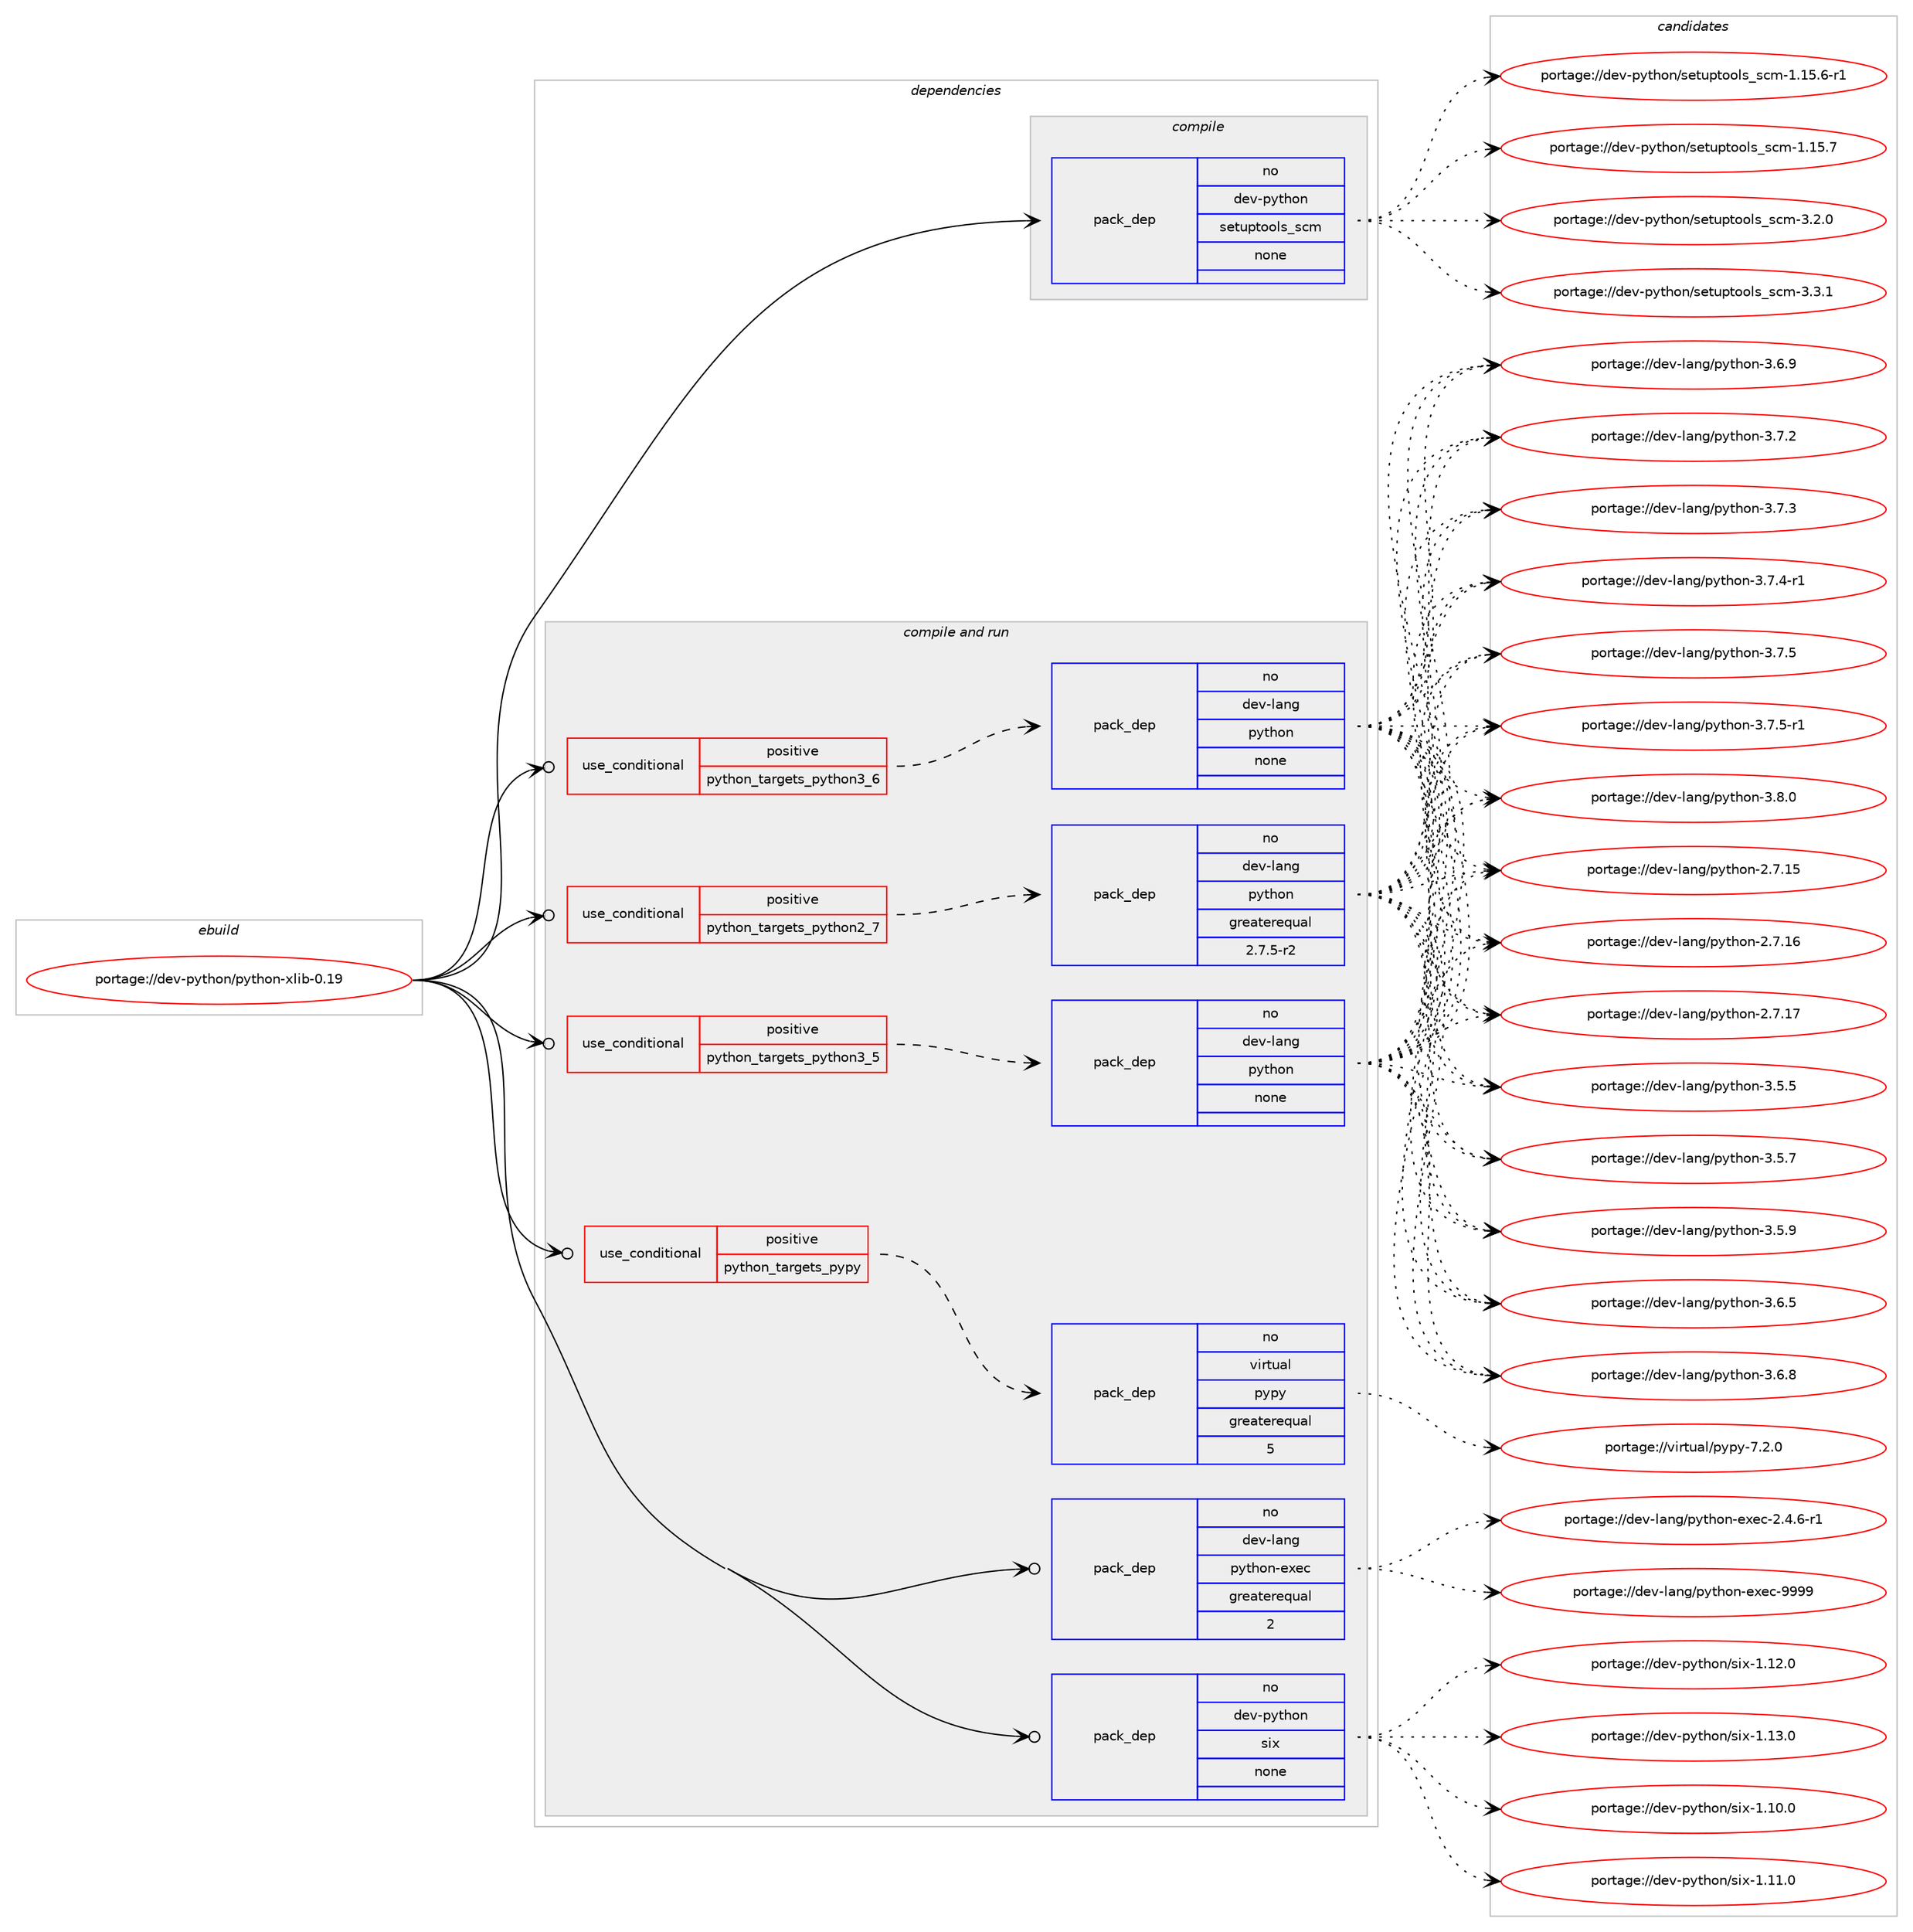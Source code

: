 digraph prolog {

# *************
# Graph options
# *************

newrank=true;
concentrate=true;
compound=true;
graph [rankdir=LR,fontname=Helvetica,fontsize=10,ranksep=1.5];#, ranksep=2.5, nodesep=0.2];
edge  [arrowhead=vee];
node  [fontname=Helvetica,fontsize=10];

# **********
# The ebuild
# **********

subgraph cluster_leftcol {
color=gray;
rank=same;
label=<<i>ebuild</i>>;
id [label="portage://dev-python/python-xlib-0.19", color=red, width=4, href="../dev-python/python-xlib-0.19.svg"];
}

# ****************
# The dependencies
# ****************

subgraph cluster_midcol {
color=gray;
label=<<i>dependencies</i>>;
subgraph cluster_compile {
fillcolor="#eeeeee";
style=filled;
label=<<i>compile</i>>;
subgraph pack127584 {
dependency168281 [label=<<TABLE BORDER="0" CELLBORDER="1" CELLSPACING="0" CELLPADDING="4" WIDTH="220"><TR><TD ROWSPAN="6" CELLPADDING="30">pack_dep</TD></TR><TR><TD WIDTH="110">no</TD></TR><TR><TD>dev-python</TD></TR><TR><TD>setuptools_scm</TD></TR><TR><TD>none</TD></TR><TR><TD></TD></TR></TABLE>>, shape=none, color=blue];
}
id:e -> dependency168281:w [weight=20,style="solid",arrowhead="vee"];
}
subgraph cluster_compileandrun {
fillcolor="#eeeeee";
style=filled;
label=<<i>compile and run</i>>;
subgraph cond37303 {
dependency168282 [label=<<TABLE BORDER="0" CELLBORDER="1" CELLSPACING="0" CELLPADDING="4"><TR><TD ROWSPAN="3" CELLPADDING="10">use_conditional</TD></TR><TR><TD>positive</TD></TR><TR><TD>python_targets_pypy</TD></TR></TABLE>>, shape=none, color=red];
subgraph pack127585 {
dependency168283 [label=<<TABLE BORDER="0" CELLBORDER="1" CELLSPACING="0" CELLPADDING="4" WIDTH="220"><TR><TD ROWSPAN="6" CELLPADDING="30">pack_dep</TD></TR><TR><TD WIDTH="110">no</TD></TR><TR><TD>virtual</TD></TR><TR><TD>pypy</TD></TR><TR><TD>greaterequal</TD></TR><TR><TD>5</TD></TR></TABLE>>, shape=none, color=blue];
}
dependency168282:e -> dependency168283:w [weight=20,style="dashed",arrowhead="vee"];
}
id:e -> dependency168282:w [weight=20,style="solid",arrowhead="odotvee"];
subgraph cond37304 {
dependency168284 [label=<<TABLE BORDER="0" CELLBORDER="1" CELLSPACING="0" CELLPADDING="4"><TR><TD ROWSPAN="3" CELLPADDING="10">use_conditional</TD></TR><TR><TD>positive</TD></TR><TR><TD>python_targets_python2_7</TD></TR></TABLE>>, shape=none, color=red];
subgraph pack127586 {
dependency168285 [label=<<TABLE BORDER="0" CELLBORDER="1" CELLSPACING="0" CELLPADDING="4" WIDTH="220"><TR><TD ROWSPAN="6" CELLPADDING="30">pack_dep</TD></TR><TR><TD WIDTH="110">no</TD></TR><TR><TD>dev-lang</TD></TR><TR><TD>python</TD></TR><TR><TD>greaterequal</TD></TR><TR><TD>2.7.5-r2</TD></TR></TABLE>>, shape=none, color=blue];
}
dependency168284:e -> dependency168285:w [weight=20,style="dashed",arrowhead="vee"];
}
id:e -> dependency168284:w [weight=20,style="solid",arrowhead="odotvee"];
subgraph cond37305 {
dependency168286 [label=<<TABLE BORDER="0" CELLBORDER="1" CELLSPACING="0" CELLPADDING="4"><TR><TD ROWSPAN="3" CELLPADDING="10">use_conditional</TD></TR><TR><TD>positive</TD></TR><TR><TD>python_targets_python3_5</TD></TR></TABLE>>, shape=none, color=red];
subgraph pack127587 {
dependency168287 [label=<<TABLE BORDER="0" CELLBORDER="1" CELLSPACING="0" CELLPADDING="4" WIDTH="220"><TR><TD ROWSPAN="6" CELLPADDING="30">pack_dep</TD></TR><TR><TD WIDTH="110">no</TD></TR><TR><TD>dev-lang</TD></TR><TR><TD>python</TD></TR><TR><TD>none</TD></TR><TR><TD></TD></TR></TABLE>>, shape=none, color=blue];
}
dependency168286:e -> dependency168287:w [weight=20,style="dashed",arrowhead="vee"];
}
id:e -> dependency168286:w [weight=20,style="solid",arrowhead="odotvee"];
subgraph cond37306 {
dependency168288 [label=<<TABLE BORDER="0" CELLBORDER="1" CELLSPACING="0" CELLPADDING="4"><TR><TD ROWSPAN="3" CELLPADDING="10">use_conditional</TD></TR><TR><TD>positive</TD></TR><TR><TD>python_targets_python3_6</TD></TR></TABLE>>, shape=none, color=red];
subgraph pack127588 {
dependency168289 [label=<<TABLE BORDER="0" CELLBORDER="1" CELLSPACING="0" CELLPADDING="4" WIDTH="220"><TR><TD ROWSPAN="6" CELLPADDING="30">pack_dep</TD></TR><TR><TD WIDTH="110">no</TD></TR><TR><TD>dev-lang</TD></TR><TR><TD>python</TD></TR><TR><TD>none</TD></TR><TR><TD></TD></TR></TABLE>>, shape=none, color=blue];
}
dependency168288:e -> dependency168289:w [weight=20,style="dashed",arrowhead="vee"];
}
id:e -> dependency168288:w [weight=20,style="solid",arrowhead="odotvee"];
subgraph pack127589 {
dependency168290 [label=<<TABLE BORDER="0" CELLBORDER="1" CELLSPACING="0" CELLPADDING="4" WIDTH="220"><TR><TD ROWSPAN="6" CELLPADDING="30">pack_dep</TD></TR><TR><TD WIDTH="110">no</TD></TR><TR><TD>dev-lang</TD></TR><TR><TD>python-exec</TD></TR><TR><TD>greaterequal</TD></TR><TR><TD>2</TD></TR></TABLE>>, shape=none, color=blue];
}
id:e -> dependency168290:w [weight=20,style="solid",arrowhead="odotvee"];
subgraph pack127590 {
dependency168291 [label=<<TABLE BORDER="0" CELLBORDER="1" CELLSPACING="0" CELLPADDING="4" WIDTH="220"><TR><TD ROWSPAN="6" CELLPADDING="30">pack_dep</TD></TR><TR><TD WIDTH="110">no</TD></TR><TR><TD>dev-python</TD></TR><TR><TD>six</TD></TR><TR><TD>none</TD></TR><TR><TD></TD></TR></TABLE>>, shape=none, color=blue];
}
id:e -> dependency168291:w [weight=20,style="solid",arrowhead="odotvee"];
}
subgraph cluster_run {
fillcolor="#eeeeee";
style=filled;
label=<<i>run</i>>;
}
}

# **************
# The candidates
# **************

subgraph cluster_choices {
rank=same;
color=gray;
label=<<i>candidates</i>>;

subgraph choice127584 {
color=black;
nodesep=1;
choiceportage10010111845112121116104111110471151011161171121161111111081159511599109454946495346544511449 [label="portage://dev-python/setuptools_scm-1.15.6-r1", color=red, width=4,href="../dev-python/setuptools_scm-1.15.6-r1.svg"];
choiceportage1001011184511212111610411111047115101116117112116111111108115951159910945494649534655 [label="portage://dev-python/setuptools_scm-1.15.7", color=red, width=4,href="../dev-python/setuptools_scm-1.15.7.svg"];
choiceportage10010111845112121116104111110471151011161171121161111111081159511599109455146504648 [label="portage://dev-python/setuptools_scm-3.2.0", color=red, width=4,href="../dev-python/setuptools_scm-3.2.0.svg"];
choiceportage10010111845112121116104111110471151011161171121161111111081159511599109455146514649 [label="portage://dev-python/setuptools_scm-3.3.1", color=red, width=4,href="../dev-python/setuptools_scm-3.3.1.svg"];
dependency168281:e -> choiceportage10010111845112121116104111110471151011161171121161111111081159511599109454946495346544511449:w [style=dotted,weight="100"];
dependency168281:e -> choiceportage1001011184511212111610411111047115101116117112116111111108115951159910945494649534655:w [style=dotted,weight="100"];
dependency168281:e -> choiceportage10010111845112121116104111110471151011161171121161111111081159511599109455146504648:w [style=dotted,weight="100"];
dependency168281:e -> choiceportage10010111845112121116104111110471151011161171121161111111081159511599109455146514649:w [style=dotted,weight="100"];
}
subgraph choice127585 {
color=black;
nodesep=1;
choiceportage1181051141161179710847112121112121455546504648 [label="portage://virtual/pypy-7.2.0", color=red, width=4,href="../virtual/pypy-7.2.0.svg"];
dependency168283:e -> choiceportage1181051141161179710847112121112121455546504648:w [style=dotted,weight="100"];
}
subgraph choice127586 {
color=black;
nodesep=1;
choiceportage10010111845108971101034711212111610411111045504655464953 [label="portage://dev-lang/python-2.7.15", color=red, width=4,href="../dev-lang/python-2.7.15.svg"];
choiceportage10010111845108971101034711212111610411111045504655464954 [label="portage://dev-lang/python-2.7.16", color=red, width=4,href="../dev-lang/python-2.7.16.svg"];
choiceportage10010111845108971101034711212111610411111045504655464955 [label="portage://dev-lang/python-2.7.17", color=red, width=4,href="../dev-lang/python-2.7.17.svg"];
choiceportage100101118451089711010347112121116104111110455146534653 [label="portage://dev-lang/python-3.5.5", color=red, width=4,href="../dev-lang/python-3.5.5.svg"];
choiceportage100101118451089711010347112121116104111110455146534655 [label="portage://dev-lang/python-3.5.7", color=red, width=4,href="../dev-lang/python-3.5.7.svg"];
choiceportage100101118451089711010347112121116104111110455146534657 [label="portage://dev-lang/python-3.5.9", color=red, width=4,href="../dev-lang/python-3.5.9.svg"];
choiceportage100101118451089711010347112121116104111110455146544653 [label="portage://dev-lang/python-3.6.5", color=red, width=4,href="../dev-lang/python-3.6.5.svg"];
choiceportage100101118451089711010347112121116104111110455146544656 [label="portage://dev-lang/python-3.6.8", color=red, width=4,href="../dev-lang/python-3.6.8.svg"];
choiceportage100101118451089711010347112121116104111110455146544657 [label="portage://dev-lang/python-3.6.9", color=red, width=4,href="../dev-lang/python-3.6.9.svg"];
choiceportage100101118451089711010347112121116104111110455146554650 [label="portage://dev-lang/python-3.7.2", color=red, width=4,href="../dev-lang/python-3.7.2.svg"];
choiceportage100101118451089711010347112121116104111110455146554651 [label="portage://dev-lang/python-3.7.3", color=red, width=4,href="../dev-lang/python-3.7.3.svg"];
choiceportage1001011184510897110103471121211161041111104551465546524511449 [label="portage://dev-lang/python-3.7.4-r1", color=red, width=4,href="../dev-lang/python-3.7.4-r1.svg"];
choiceportage100101118451089711010347112121116104111110455146554653 [label="portage://dev-lang/python-3.7.5", color=red, width=4,href="../dev-lang/python-3.7.5.svg"];
choiceportage1001011184510897110103471121211161041111104551465546534511449 [label="portage://dev-lang/python-3.7.5-r1", color=red, width=4,href="../dev-lang/python-3.7.5-r1.svg"];
choiceportage100101118451089711010347112121116104111110455146564648 [label="portage://dev-lang/python-3.8.0", color=red, width=4,href="../dev-lang/python-3.8.0.svg"];
dependency168285:e -> choiceportage10010111845108971101034711212111610411111045504655464953:w [style=dotted,weight="100"];
dependency168285:e -> choiceportage10010111845108971101034711212111610411111045504655464954:w [style=dotted,weight="100"];
dependency168285:e -> choiceportage10010111845108971101034711212111610411111045504655464955:w [style=dotted,weight="100"];
dependency168285:e -> choiceportage100101118451089711010347112121116104111110455146534653:w [style=dotted,weight="100"];
dependency168285:e -> choiceportage100101118451089711010347112121116104111110455146534655:w [style=dotted,weight="100"];
dependency168285:e -> choiceportage100101118451089711010347112121116104111110455146534657:w [style=dotted,weight="100"];
dependency168285:e -> choiceportage100101118451089711010347112121116104111110455146544653:w [style=dotted,weight="100"];
dependency168285:e -> choiceportage100101118451089711010347112121116104111110455146544656:w [style=dotted,weight="100"];
dependency168285:e -> choiceportage100101118451089711010347112121116104111110455146544657:w [style=dotted,weight="100"];
dependency168285:e -> choiceportage100101118451089711010347112121116104111110455146554650:w [style=dotted,weight="100"];
dependency168285:e -> choiceportage100101118451089711010347112121116104111110455146554651:w [style=dotted,weight="100"];
dependency168285:e -> choiceportage1001011184510897110103471121211161041111104551465546524511449:w [style=dotted,weight="100"];
dependency168285:e -> choiceportage100101118451089711010347112121116104111110455146554653:w [style=dotted,weight="100"];
dependency168285:e -> choiceportage1001011184510897110103471121211161041111104551465546534511449:w [style=dotted,weight="100"];
dependency168285:e -> choiceportage100101118451089711010347112121116104111110455146564648:w [style=dotted,weight="100"];
}
subgraph choice127587 {
color=black;
nodesep=1;
choiceportage10010111845108971101034711212111610411111045504655464953 [label="portage://dev-lang/python-2.7.15", color=red, width=4,href="../dev-lang/python-2.7.15.svg"];
choiceportage10010111845108971101034711212111610411111045504655464954 [label="portage://dev-lang/python-2.7.16", color=red, width=4,href="../dev-lang/python-2.7.16.svg"];
choiceportage10010111845108971101034711212111610411111045504655464955 [label="portage://dev-lang/python-2.7.17", color=red, width=4,href="../dev-lang/python-2.7.17.svg"];
choiceportage100101118451089711010347112121116104111110455146534653 [label="portage://dev-lang/python-3.5.5", color=red, width=4,href="../dev-lang/python-3.5.5.svg"];
choiceportage100101118451089711010347112121116104111110455146534655 [label="portage://dev-lang/python-3.5.7", color=red, width=4,href="../dev-lang/python-3.5.7.svg"];
choiceportage100101118451089711010347112121116104111110455146534657 [label="portage://dev-lang/python-3.5.9", color=red, width=4,href="../dev-lang/python-3.5.9.svg"];
choiceportage100101118451089711010347112121116104111110455146544653 [label="portage://dev-lang/python-3.6.5", color=red, width=4,href="../dev-lang/python-3.6.5.svg"];
choiceportage100101118451089711010347112121116104111110455146544656 [label="portage://dev-lang/python-3.6.8", color=red, width=4,href="../dev-lang/python-3.6.8.svg"];
choiceportage100101118451089711010347112121116104111110455146544657 [label="portage://dev-lang/python-3.6.9", color=red, width=4,href="../dev-lang/python-3.6.9.svg"];
choiceportage100101118451089711010347112121116104111110455146554650 [label="portage://dev-lang/python-3.7.2", color=red, width=4,href="../dev-lang/python-3.7.2.svg"];
choiceportage100101118451089711010347112121116104111110455146554651 [label="portage://dev-lang/python-3.7.3", color=red, width=4,href="../dev-lang/python-3.7.3.svg"];
choiceportage1001011184510897110103471121211161041111104551465546524511449 [label="portage://dev-lang/python-3.7.4-r1", color=red, width=4,href="../dev-lang/python-3.7.4-r1.svg"];
choiceportage100101118451089711010347112121116104111110455146554653 [label="portage://dev-lang/python-3.7.5", color=red, width=4,href="../dev-lang/python-3.7.5.svg"];
choiceportage1001011184510897110103471121211161041111104551465546534511449 [label="portage://dev-lang/python-3.7.5-r1", color=red, width=4,href="../dev-lang/python-3.7.5-r1.svg"];
choiceportage100101118451089711010347112121116104111110455146564648 [label="portage://dev-lang/python-3.8.0", color=red, width=4,href="../dev-lang/python-3.8.0.svg"];
dependency168287:e -> choiceportage10010111845108971101034711212111610411111045504655464953:w [style=dotted,weight="100"];
dependency168287:e -> choiceportage10010111845108971101034711212111610411111045504655464954:w [style=dotted,weight="100"];
dependency168287:e -> choiceportage10010111845108971101034711212111610411111045504655464955:w [style=dotted,weight="100"];
dependency168287:e -> choiceportage100101118451089711010347112121116104111110455146534653:w [style=dotted,weight="100"];
dependency168287:e -> choiceportage100101118451089711010347112121116104111110455146534655:w [style=dotted,weight="100"];
dependency168287:e -> choiceportage100101118451089711010347112121116104111110455146534657:w [style=dotted,weight="100"];
dependency168287:e -> choiceportage100101118451089711010347112121116104111110455146544653:w [style=dotted,weight="100"];
dependency168287:e -> choiceportage100101118451089711010347112121116104111110455146544656:w [style=dotted,weight="100"];
dependency168287:e -> choiceportage100101118451089711010347112121116104111110455146544657:w [style=dotted,weight="100"];
dependency168287:e -> choiceportage100101118451089711010347112121116104111110455146554650:w [style=dotted,weight="100"];
dependency168287:e -> choiceportage100101118451089711010347112121116104111110455146554651:w [style=dotted,weight="100"];
dependency168287:e -> choiceportage1001011184510897110103471121211161041111104551465546524511449:w [style=dotted,weight="100"];
dependency168287:e -> choiceportage100101118451089711010347112121116104111110455146554653:w [style=dotted,weight="100"];
dependency168287:e -> choiceportage1001011184510897110103471121211161041111104551465546534511449:w [style=dotted,weight="100"];
dependency168287:e -> choiceportage100101118451089711010347112121116104111110455146564648:w [style=dotted,weight="100"];
}
subgraph choice127588 {
color=black;
nodesep=1;
choiceportage10010111845108971101034711212111610411111045504655464953 [label="portage://dev-lang/python-2.7.15", color=red, width=4,href="../dev-lang/python-2.7.15.svg"];
choiceportage10010111845108971101034711212111610411111045504655464954 [label="portage://dev-lang/python-2.7.16", color=red, width=4,href="../dev-lang/python-2.7.16.svg"];
choiceportage10010111845108971101034711212111610411111045504655464955 [label="portage://dev-lang/python-2.7.17", color=red, width=4,href="../dev-lang/python-2.7.17.svg"];
choiceportage100101118451089711010347112121116104111110455146534653 [label="portage://dev-lang/python-3.5.5", color=red, width=4,href="../dev-lang/python-3.5.5.svg"];
choiceportage100101118451089711010347112121116104111110455146534655 [label="portage://dev-lang/python-3.5.7", color=red, width=4,href="../dev-lang/python-3.5.7.svg"];
choiceportage100101118451089711010347112121116104111110455146534657 [label="portage://dev-lang/python-3.5.9", color=red, width=4,href="../dev-lang/python-3.5.9.svg"];
choiceportage100101118451089711010347112121116104111110455146544653 [label="portage://dev-lang/python-3.6.5", color=red, width=4,href="../dev-lang/python-3.6.5.svg"];
choiceportage100101118451089711010347112121116104111110455146544656 [label="portage://dev-lang/python-3.6.8", color=red, width=4,href="../dev-lang/python-3.6.8.svg"];
choiceportage100101118451089711010347112121116104111110455146544657 [label="portage://dev-lang/python-3.6.9", color=red, width=4,href="../dev-lang/python-3.6.9.svg"];
choiceportage100101118451089711010347112121116104111110455146554650 [label="portage://dev-lang/python-3.7.2", color=red, width=4,href="../dev-lang/python-3.7.2.svg"];
choiceportage100101118451089711010347112121116104111110455146554651 [label="portage://dev-lang/python-3.7.3", color=red, width=4,href="../dev-lang/python-3.7.3.svg"];
choiceportage1001011184510897110103471121211161041111104551465546524511449 [label="portage://dev-lang/python-3.7.4-r1", color=red, width=4,href="../dev-lang/python-3.7.4-r1.svg"];
choiceportage100101118451089711010347112121116104111110455146554653 [label="portage://dev-lang/python-3.7.5", color=red, width=4,href="../dev-lang/python-3.7.5.svg"];
choiceportage1001011184510897110103471121211161041111104551465546534511449 [label="portage://dev-lang/python-3.7.5-r1", color=red, width=4,href="../dev-lang/python-3.7.5-r1.svg"];
choiceportage100101118451089711010347112121116104111110455146564648 [label="portage://dev-lang/python-3.8.0", color=red, width=4,href="../dev-lang/python-3.8.0.svg"];
dependency168289:e -> choiceportage10010111845108971101034711212111610411111045504655464953:w [style=dotted,weight="100"];
dependency168289:e -> choiceportage10010111845108971101034711212111610411111045504655464954:w [style=dotted,weight="100"];
dependency168289:e -> choiceportage10010111845108971101034711212111610411111045504655464955:w [style=dotted,weight="100"];
dependency168289:e -> choiceportage100101118451089711010347112121116104111110455146534653:w [style=dotted,weight="100"];
dependency168289:e -> choiceportage100101118451089711010347112121116104111110455146534655:w [style=dotted,weight="100"];
dependency168289:e -> choiceportage100101118451089711010347112121116104111110455146534657:w [style=dotted,weight="100"];
dependency168289:e -> choiceportage100101118451089711010347112121116104111110455146544653:w [style=dotted,weight="100"];
dependency168289:e -> choiceportage100101118451089711010347112121116104111110455146544656:w [style=dotted,weight="100"];
dependency168289:e -> choiceportage100101118451089711010347112121116104111110455146544657:w [style=dotted,weight="100"];
dependency168289:e -> choiceportage100101118451089711010347112121116104111110455146554650:w [style=dotted,weight="100"];
dependency168289:e -> choiceportage100101118451089711010347112121116104111110455146554651:w [style=dotted,weight="100"];
dependency168289:e -> choiceportage1001011184510897110103471121211161041111104551465546524511449:w [style=dotted,weight="100"];
dependency168289:e -> choiceportage100101118451089711010347112121116104111110455146554653:w [style=dotted,weight="100"];
dependency168289:e -> choiceportage1001011184510897110103471121211161041111104551465546534511449:w [style=dotted,weight="100"];
dependency168289:e -> choiceportage100101118451089711010347112121116104111110455146564648:w [style=dotted,weight="100"];
}
subgraph choice127589 {
color=black;
nodesep=1;
choiceportage10010111845108971101034711212111610411111045101120101994550465246544511449 [label="portage://dev-lang/python-exec-2.4.6-r1", color=red, width=4,href="../dev-lang/python-exec-2.4.6-r1.svg"];
choiceportage10010111845108971101034711212111610411111045101120101994557575757 [label="portage://dev-lang/python-exec-9999", color=red, width=4,href="../dev-lang/python-exec-9999.svg"];
dependency168290:e -> choiceportage10010111845108971101034711212111610411111045101120101994550465246544511449:w [style=dotted,weight="100"];
dependency168290:e -> choiceportage10010111845108971101034711212111610411111045101120101994557575757:w [style=dotted,weight="100"];
}
subgraph choice127590 {
color=black;
nodesep=1;
choiceportage100101118451121211161041111104711510512045494649484648 [label="portage://dev-python/six-1.10.0", color=red, width=4,href="../dev-python/six-1.10.0.svg"];
choiceportage100101118451121211161041111104711510512045494649494648 [label="portage://dev-python/six-1.11.0", color=red, width=4,href="../dev-python/six-1.11.0.svg"];
choiceportage100101118451121211161041111104711510512045494649504648 [label="portage://dev-python/six-1.12.0", color=red, width=4,href="../dev-python/six-1.12.0.svg"];
choiceportage100101118451121211161041111104711510512045494649514648 [label="portage://dev-python/six-1.13.0", color=red, width=4,href="../dev-python/six-1.13.0.svg"];
dependency168291:e -> choiceportage100101118451121211161041111104711510512045494649484648:w [style=dotted,weight="100"];
dependency168291:e -> choiceportage100101118451121211161041111104711510512045494649494648:w [style=dotted,weight="100"];
dependency168291:e -> choiceportage100101118451121211161041111104711510512045494649504648:w [style=dotted,weight="100"];
dependency168291:e -> choiceportage100101118451121211161041111104711510512045494649514648:w [style=dotted,weight="100"];
}
}

}
